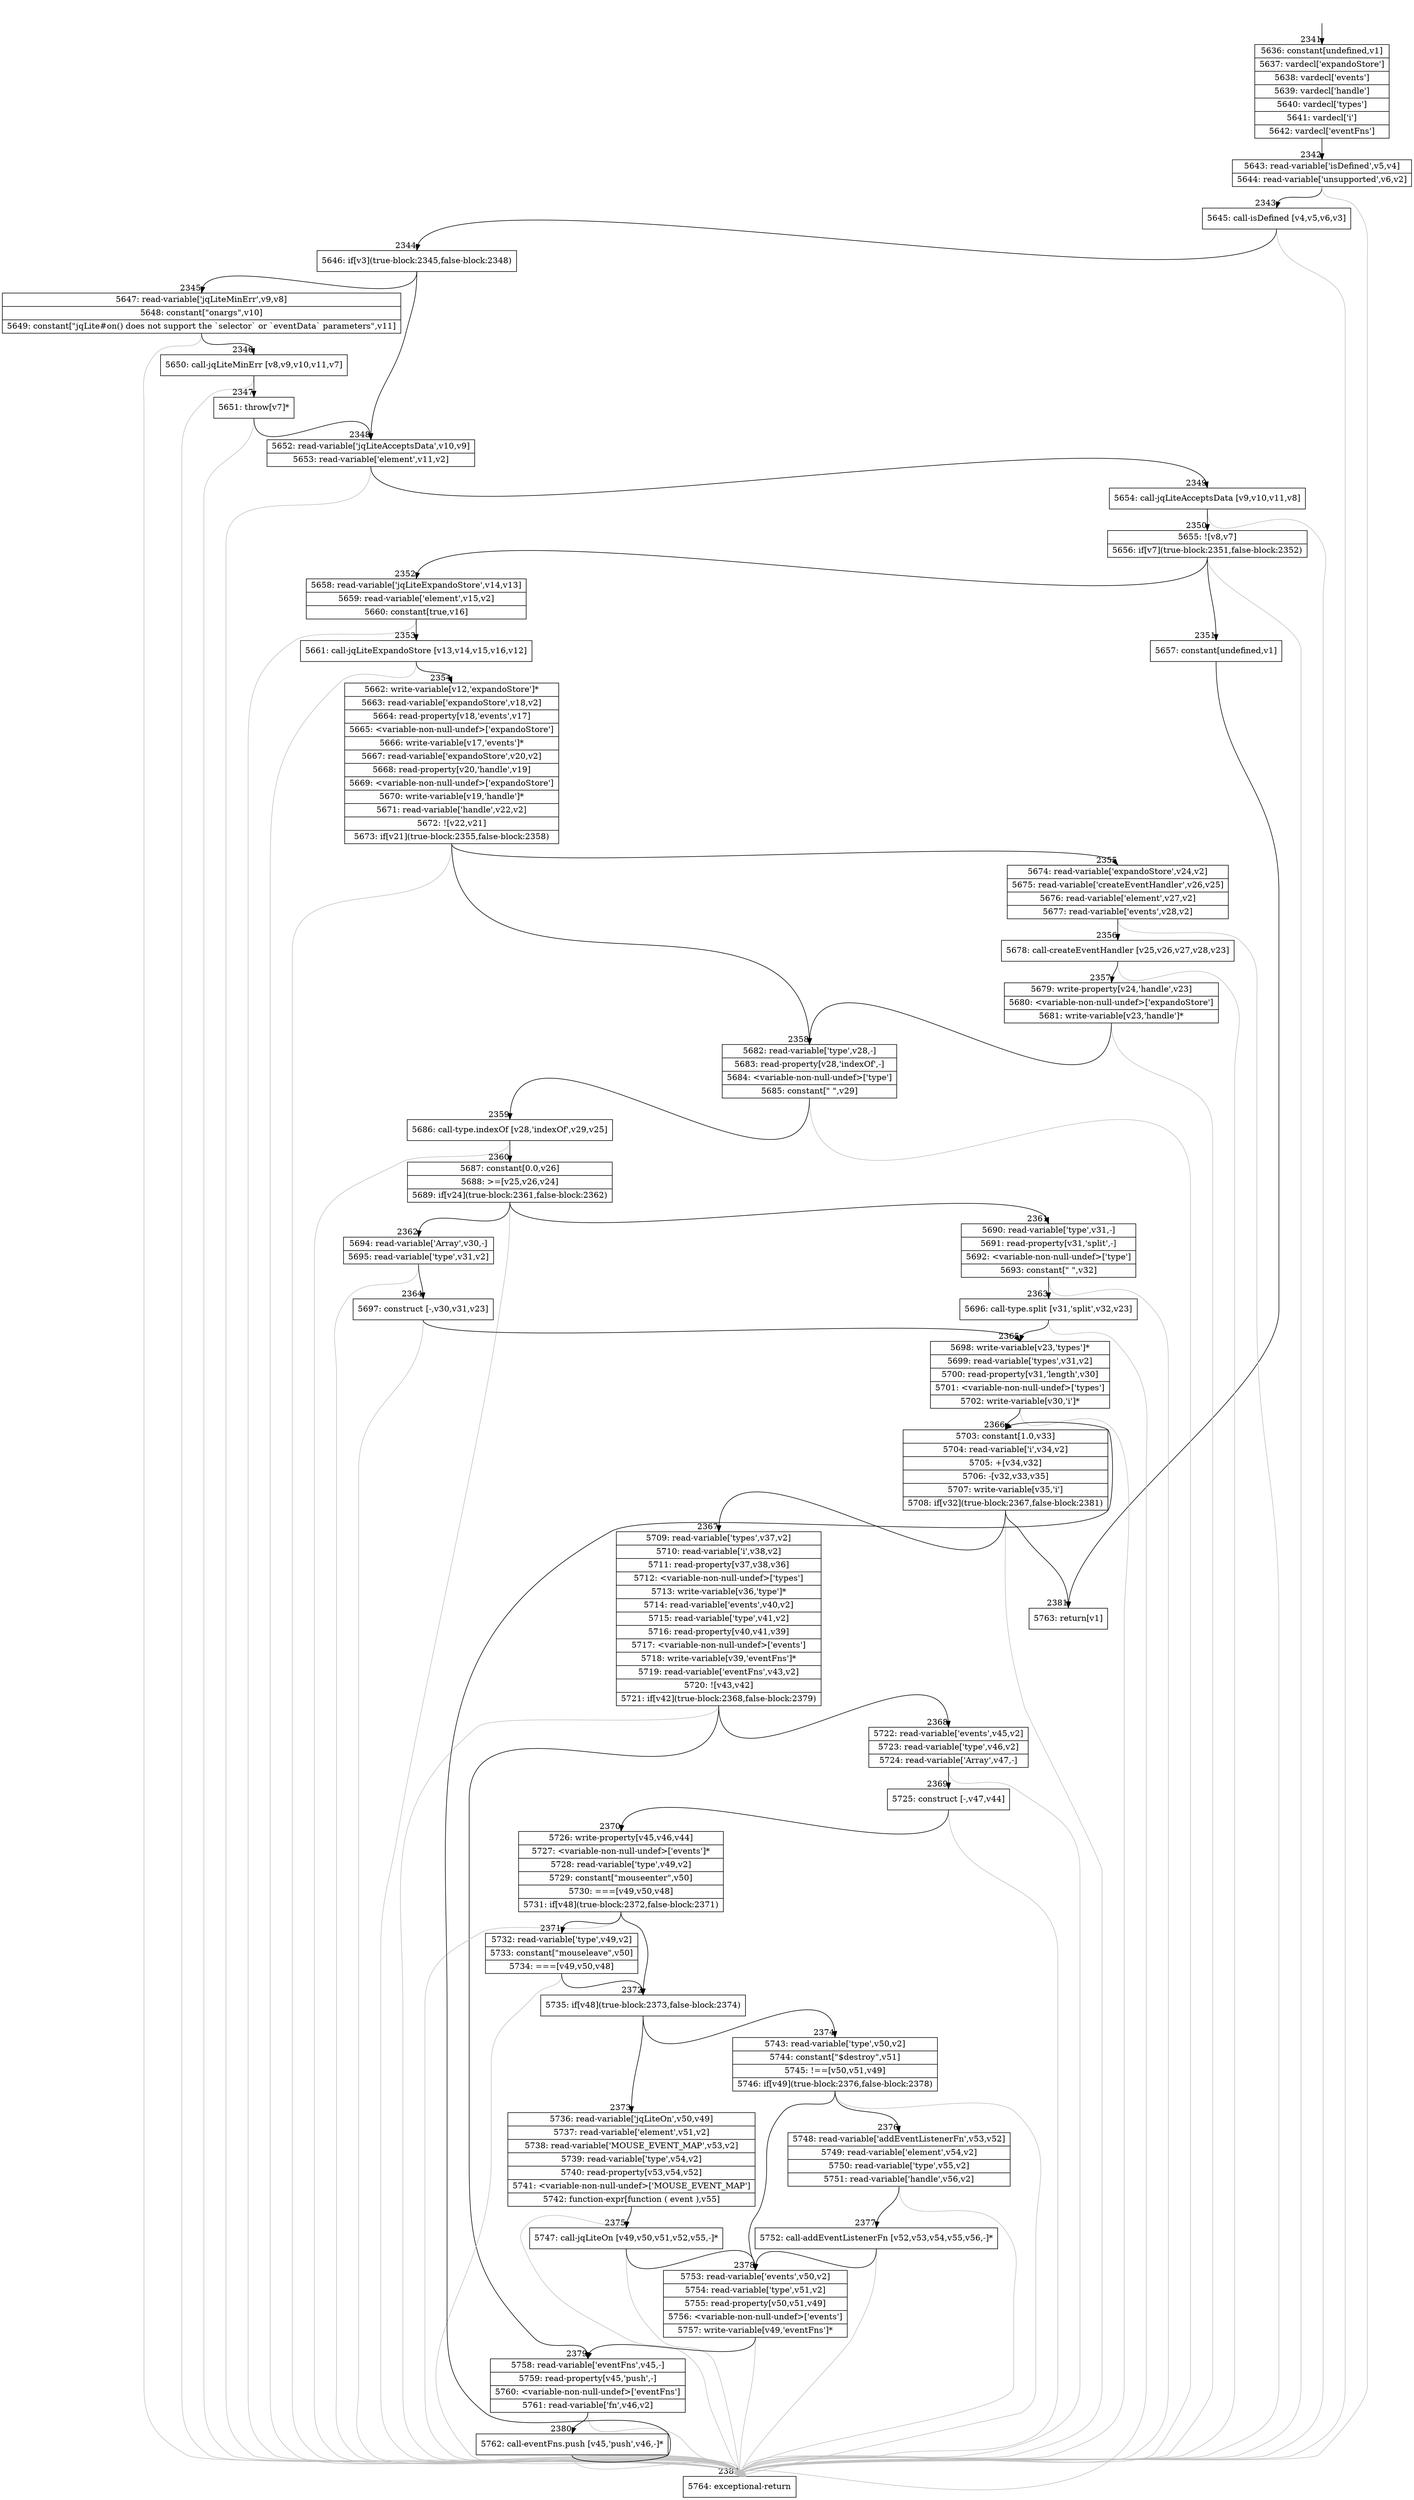 digraph {
rankdir="TD"
BB_entry179[shape=none,label=""];
BB_entry179 -> BB2341 [tailport=s, headport=n, headlabel="    2341"]
BB2341 [shape=record label="{5636: constant[undefined,v1]|5637: vardecl['expandoStore']|5638: vardecl['events']|5639: vardecl['handle']|5640: vardecl['types']|5641: vardecl['i']|5642: vardecl['eventFns']}" ] 
BB2341 -> BB2342 [tailport=s, headport=n, headlabel="      2342"]
BB2342 [shape=record label="{5643: read-variable['isDefined',v5,v4]|5644: read-variable['unsupported',v6,v2]}" ] 
BB2342 -> BB2343 [tailport=s, headport=n, headlabel="      2343"]
BB2342 -> BB2382 [tailport=s, headport=n, color=gray, headlabel="      2382"]
BB2343 [shape=record label="{5645: call-isDefined [v4,v5,v6,v3]}" ] 
BB2343 -> BB2344 [tailport=s, headport=n, headlabel="      2344"]
BB2343 -> BB2382 [tailport=s, headport=n, color=gray]
BB2344 [shape=record label="{5646: if[v3](true-block:2345,false-block:2348)}" ] 
BB2344 -> BB2345 [tailport=s, headport=n, headlabel="      2345"]
BB2344 -> BB2348 [tailport=s, headport=n, headlabel="      2348"]
BB2345 [shape=record label="{5647: read-variable['jqLiteMinErr',v9,v8]|5648: constant[\"onargs\",v10]|5649: constant[\"jqLite#on() does not support the `selector` or `eventData` parameters\",v11]}" ] 
BB2345 -> BB2346 [tailport=s, headport=n, headlabel="      2346"]
BB2345 -> BB2382 [tailport=s, headport=n, color=gray]
BB2346 [shape=record label="{5650: call-jqLiteMinErr [v8,v9,v10,v11,v7]}" ] 
BB2346 -> BB2347 [tailport=s, headport=n, headlabel="      2347"]
BB2346 -> BB2382 [tailport=s, headport=n, color=gray]
BB2347 [shape=record label="{5651: throw[v7]*}" ] 
BB2347 -> BB2348 [tailport=s, headport=n]
BB2347 -> BB2382 [tailport=s, headport=n, color=gray]
BB2348 [shape=record label="{5652: read-variable['jqLiteAcceptsData',v10,v9]|5653: read-variable['element',v11,v2]}" ] 
BB2348 -> BB2349 [tailport=s, headport=n, headlabel="      2349"]
BB2348 -> BB2382 [tailport=s, headport=n, color=gray]
BB2349 [shape=record label="{5654: call-jqLiteAcceptsData [v9,v10,v11,v8]}" ] 
BB2349 -> BB2350 [tailport=s, headport=n, headlabel="      2350"]
BB2349 -> BB2382 [tailport=s, headport=n, color=gray]
BB2350 [shape=record label="{5655: ![v8,v7]|5656: if[v7](true-block:2351,false-block:2352)}" ] 
BB2350 -> BB2351 [tailport=s, headport=n, headlabel="      2351"]
BB2350 -> BB2352 [tailport=s, headport=n, headlabel="      2352"]
BB2350 -> BB2382 [tailport=s, headport=n, color=gray]
BB2351 [shape=record label="{5657: constant[undefined,v1]}" ] 
BB2351 -> BB2381 [tailport=s, headport=n, headlabel="      2381"]
BB2352 [shape=record label="{5658: read-variable['jqLiteExpandoStore',v14,v13]|5659: read-variable['element',v15,v2]|5660: constant[true,v16]}" ] 
BB2352 -> BB2353 [tailport=s, headport=n, headlabel="      2353"]
BB2352 -> BB2382 [tailport=s, headport=n, color=gray]
BB2353 [shape=record label="{5661: call-jqLiteExpandoStore [v13,v14,v15,v16,v12]}" ] 
BB2353 -> BB2354 [tailport=s, headport=n, headlabel="      2354"]
BB2353 -> BB2382 [tailport=s, headport=n, color=gray]
BB2354 [shape=record label="{5662: write-variable[v12,'expandoStore']*|5663: read-variable['expandoStore',v18,v2]|5664: read-property[v18,'events',v17]|5665: \<variable-non-null-undef\>['expandoStore']|5666: write-variable[v17,'events']*|5667: read-variable['expandoStore',v20,v2]|5668: read-property[v20,'handle',v19]|5669: \<variable-non-null-undef\>['expandoStore']|5670: write-variable[v19,'handle']*|5671: read-variable['handle',v22,v2]|5672: ![v22,v21]|5673: if[v21](true-block:2355,false-block:2358)}" ] 
BB2354 -> BB2355 [tailport=s, headport=n, headlabel="      2355"]
BB2354 -> BB2358 [tailport=s, headport=n, headlabel="      2358"]
BB2354 -> BB2382 [tailport=s, headport=n, color=gray]
BB2355 [shape=record label="{5674: read-variable['expandoStore',v24,v2]|5675: read-variable['createEventHandler',v26,v25]|5676: read-variable['element',v27,v2]|5677: read-variable['events',v28,v2]}" ] 
BB2355 -> BB2356 [tailport=s, headport=n, headlabel="      2356"]
BB2355 -> BB2382 [tailport=s, headport=n, color=gray]
BB2356 [shape=record label="{5678: call-createEventHandler [v25,v26,v27,v28,v23]}" ] 
BB2356 -> BB2357 [tailport=s, headport=n, headlabel="      2357"]
BB2356 -> BB2382 [tailport=s, headport=n, color=gray]
BB2357 [shape=record label="{5679: write-property[v24,'handle',v23]|5680: \<variable-non-null-undef\>['expandoStore']|5681: write-variable[v23,'handle']*}" ] 
BB2357 -> BB2358 [tailport=s, headport=n]
BB2357 -> BB2382 [tailport=s, headport=n, color=gray]
BB2358 [shape=record label="{5682: read-variable['type',v28,-]|5683: read-property[v28,'indexOf',-]|5684: \<variable-non-null-undef\>['type']|5685: constant[\" \",v29]}" ] 
BB2358 -> BB2359 [tailport=s, headport=n, headlabel="      2359"]
BB2358 -> BB2382 [tailport=s, headport=n, color=gray]
BB2359 [shape=record label="{5686: call-type.indexOf [v28,'indexOf',v29,v25]}" ] 
BB2359 -> BB2360 [tailport=s, headport=n, headlabel="      2360"]
BB2359 -> BB2382 [tailport=s, headport=n, color=gray]
BB2360 [shape=record label="{5687: constant[0.0,v26]|5688: \>=[v25,v26,v24]|5689: if[v24](true-block:2361,false-block:2362)}" ] 
BB2360 -> BB2361 [tailport=s, headport=n, headlabel="      2361"]
BB2360 -> BB2362 [tailport=s, headport=n, headlabel="      2362"]
BB2360 -> BB2382 [tailport=s, headport=n, color=gray]
BB2361 [shape=record label="{5690: read-variable['type',v31,-]|5691: read-property[v31,'split',-]|5692: \<variable-non-null-undef\>['type']|5693: constant[\" \",v32]}" ] 
BB2361 -> BB2363 [tailport=s, headport=n, headlabel="      2363"]
BB2361 -> BB2382 [tailport=s, headport=n, color=gray]
BB2362 [shape=record label="{5694: read-variable['Array',v30,-]|5695: read-variable['type',v31,v2]}" ] 
BB2362 -> BB2364 [tailport=s, headport=n, headlabel="      2364"]
BB2362 -> BB2382 [tailport=s, headport=n, color=gray]
BB2363 [shape=record label="{5696: call-type.split [v31,'split',v32,v23]}" ] 
BB2363 -> BB2365 [tailport=s, headport=n, headlabel="      2365"]
BB2363 -> BB2382 [tailport=s, headport=n, color=gray]
BB2364 [shape=record label="{5697: construct [-,v30,v31,v23]}" ] 
BB2364 -> BB2365 [tailport=s, headport=n]
BB2364 -> BB2382 [tailport=s, headport=n, color=gray]
BB2365 [shape=record label="{5698: write-variable[v23,'types']*|5699: read-variable['types',v31,v2]|5700: read-property[v31,'length',v30]|5701: \<variable-non-null-undef\>['types']|5702: write-variable[v30,'i']*}" ] 
BB2365 -> BB2366 [tailport=s, headport=n, headlabel="      2366"]
BB2365 -> BB2382 [tailport=s, headport=n, color=gray]
BB2366 [shape=record label="{5703: constant[1.0,v33]|5704: read-variable['i',v34,v2]|5705: +[v34,v32]|5706: -[v32,v33,v35]|5707: write-variable[v35,'i']|5708: if[v32](true-block:2367,false-block:2381)}" ] 
BB2366 -> BB2367 [tailport=s, headport=n, headlabel="      2367"]
BB2366 -> BB2381 [tailport=s, headport=n]
BB2366 -> BB2382 [tailport=s, headport=n, color=gray]
BB2367 [shape=record label="{5709: read-variable['types',v37,v2]|5710: read-variable['i',v38,v2]|5711: read-property[v37,v38,v36]|5712: \<variable-non-null-undef\>['types']|5713: write-variable[v36,'type']*|5714: read-variable['events',v40,v2]|5715: read-variable['type',v41,v2]|5716: read-property[v40,v41,v39]|5717: \<variable-non-null-undef\>['events']|5718: write-variable[v39,'eventFns']*|5719: read-variable['eventFns',v43,v2]|5720: ![v43,v42]|5721: if[v42](true-block:2368,false-block:2379)}" ] 
BB2367 -> BB2368 [tailport=s, headport=n, headlabel="      2368"]
BB2367 -> BB2379 [tailport=s, headport=n, headlabel="      2379"]
BB2367 -> BB2382 [tailport=s, headport=n, color=gray]
BB2368 [shape=record label="{5722: read-variable['events',v45,v2]|5723: read-variable['type',v46,v2]|5724: read-variable['Array',v47,-]}" ] 
BB2368 -> BB2369 [tailport=s, headport=n, headlabel="      2369"]
BB2368 -> BB2382 [tailport=s, headport=n, color=gray]
BB2369 [shape=record label="{5725: construct [-,v47,v44]}" ] 
BB2369 -> BB2370 [tailport=s, headport=n, headlabel="      2370"]
BB2369 -> BB2382 [tailport=s, headport=n, color=gray]
BB2370 [shape=record label="{5726: write-property[v45,v46,v44]|5727: \<variable-non-null-undef\>['events']*|5728: read-variable['type',v49,v2]|5729: constant[\"mouseenter\",v50]|5730: ===[v49,v50,v48]|5731: if[v48](true-block:2372,false-block:2371)}" ] 
BB2370 -> BB2372 [tailport=s, headport=n, headlabel="      2372"]
BB2370 -> BB2371 [tailport=s, headport=n, headlabel="      2371"]
BB2370 -> BB2382 [tailport=s, headport=n, color=gray]
BB2371 [shape=record label="{5732: read-variable['type',v49,v2]|5733: constant[\"mouseleave\",v50]|5734: ===[v49,v50,v48]}" ] 
BB2371 -> BB2372 [tailport=s, headport=n]
BB2371 -> BB2382 [tailport=s, headport=n, color=gray]
BB2372 [shape=record label="{5735: if[v48](true-block:2373,false-block:2374)}" ] 
BB2372 -> BB2373 [tailport=s, headport=n, headlabel="      2373"]
BB2372 -> BB2374 [tailport=s, headport=n, headlabel="      2374"]
BB2373 [shape=record label="{5736: read-variable['jqLiteOn',v50,v49]|5737: read-variable['element',v51,v2]|5738: read-variable['MOUSE_EVENT_MAP',v53,v2]|5739: read-variable['type',v54,v2]|5740: read-property[v53,v54,v52]|5741: \<variable-non-null-undef\>['MOUSE_EVENT_MAP']|5742: function-expr[function ( event ),v55]}" ] 
BB2373 -> BB2375 [tailport=s, headport=n, headlabel="      2375"]
BB2373 -> BB2382 [tailport=s, headport=n, color=gray]
BB2374 [shape=record label="{5743: read-variable['type',v50,v2]|5744: constant[\"$destroy\",v51]|5745: !==[v50,v51,v49]|5746: if[v49](true-block:2376,false-block:2378)}" ] 
BB2374 -> BB2376 [tailport=s, headport=n, headlabel="      2376"]
BB2374 -> BB2378 [tailport=s, headport=n, headlabel="      2378"]
BB2374 -> BB2382 [tailport=s, headport=n, color=gray]
BB2375 [shape=record label="{5747: call-jqLiteOn [v49,v50,v51,v52,v55,-]*}" ] 
BB2375 -> BB2378 [tailport=s, headport=n]
BB2375 -> BB2382 [tailport=s, headport=n, color=gray]
BB2376 [shape=record label="{5748: read-variable['addEventListenerFn',v53,v52]|5749: read-variable['element',v54,v2]|5750: read-variable['type',v55,v2]|5751: read-variable['handle',v56,v2]}" ] 
BB2376 -> BB2377 [tailport=s, headport=n, headlabel="      2377"]
BB2376 -> BB2382 [tailport=s, headport=n, color=gray]
BB2377 [shape=record label="{5752: call-addEventListenerFn [v52,v53,v54,v55,v56,-]*}" ] 
BB2377 -> BB2378 [tailport=s, headport=n]
BB2377 -> BB2382 [tailport=s, headport=n, color=gray]
BB2378 [shape=record label="{5753: read-variable['events',v50,v2]|5754: read-variable['type',v51,v2]|5755: read-property[v50,v51,v49]|5756: \<variable-non-null-undef\>['events']|5757: write-variable[v49,'eventFns']*}" ] 
BB2378 -> BB2379 [tailport=s, headport=n]
BB2378 -> BB2382 [tailport=s, headport=n, color=gray]
BB2379 [shape=record label="{5758: read-variable['eventFns',v45,-]|5759: read-property[v45,'push',-]|5760: \<variable-non-null-undef\>['eventFns']|5761: read-variable['fn',v46,v2]}" ] 
BB2379 -> BB2380 [tailport=s, headport=n, headlabel="      2380"]
BB2379 -> BB2382 [tailport=s, headport=n, color=gray]
BB2380 [shape=record label="{5762: call-eventFns.push [v45,'push',v46,-]*}" ] 
BB2380 -> BB2366 [tailport=s, headport=n]
BB2380 -> BB2382 [tailport=s, headport=n, color=gray]
BB2381 [shape=record label="{5763: return[v1]}" ] 
BB2382 [shape=record label="{5764: exceptional-return}" ] 
//#$~ 3340
}
